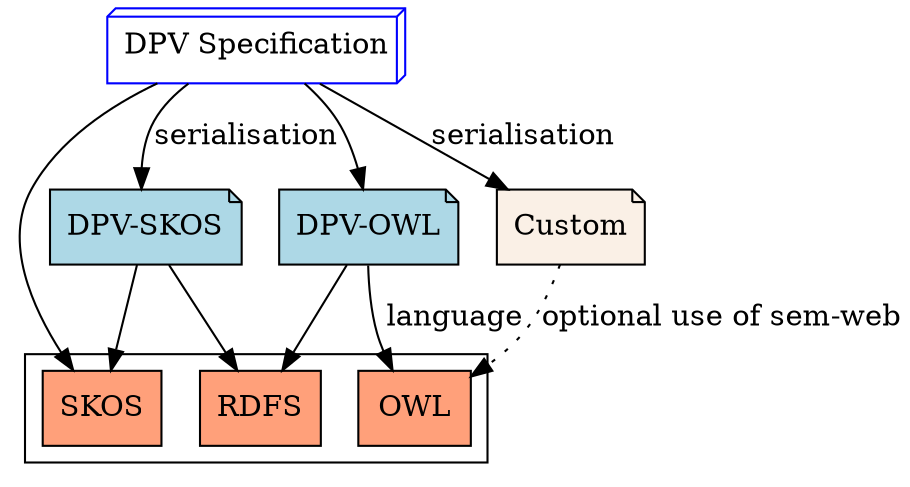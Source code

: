 # http://www.graphviz.org/content/cluster

digraph G {

    bgcolor=transparent;

    subgraph cluster_semweb {
        SKOS, RDFS, OWL
    }

    DPV_spec [shape=box3d, color=blue,label="DPV Specification"] ;
    DPV_SKOS [label="DPV-SKOS"];
    DPV_OWL [label="DPV-OWL"];
    SKOS, RDFS, OWL [style=filled,fillcolor=lightsalmon,shape=rect] ;
    DPV_spec -> SKOS ;
    DPV_spec -> DPV_SKOS [label="serialisation"];
    DPV_spec -> DPV_OWL;
    DPV_SKOS -> SKOS;
    DPV_SKOS -> RDFS ;
    DPV_OWL -> OWL [label=" language"];
    DPV_OWL -> RDFS ;
    DPV_SKOS, DPV_OWL [style=filled, shape=note, fillcolor=lightblue] ;
    Custom [style=filled, shape=note, fillcolor=linen] ;
    DPV_spec -> Custom [label="serialisation"] ;
    Custom -> OWL [label="optional use of sem-web", style=dotted] ;

}

